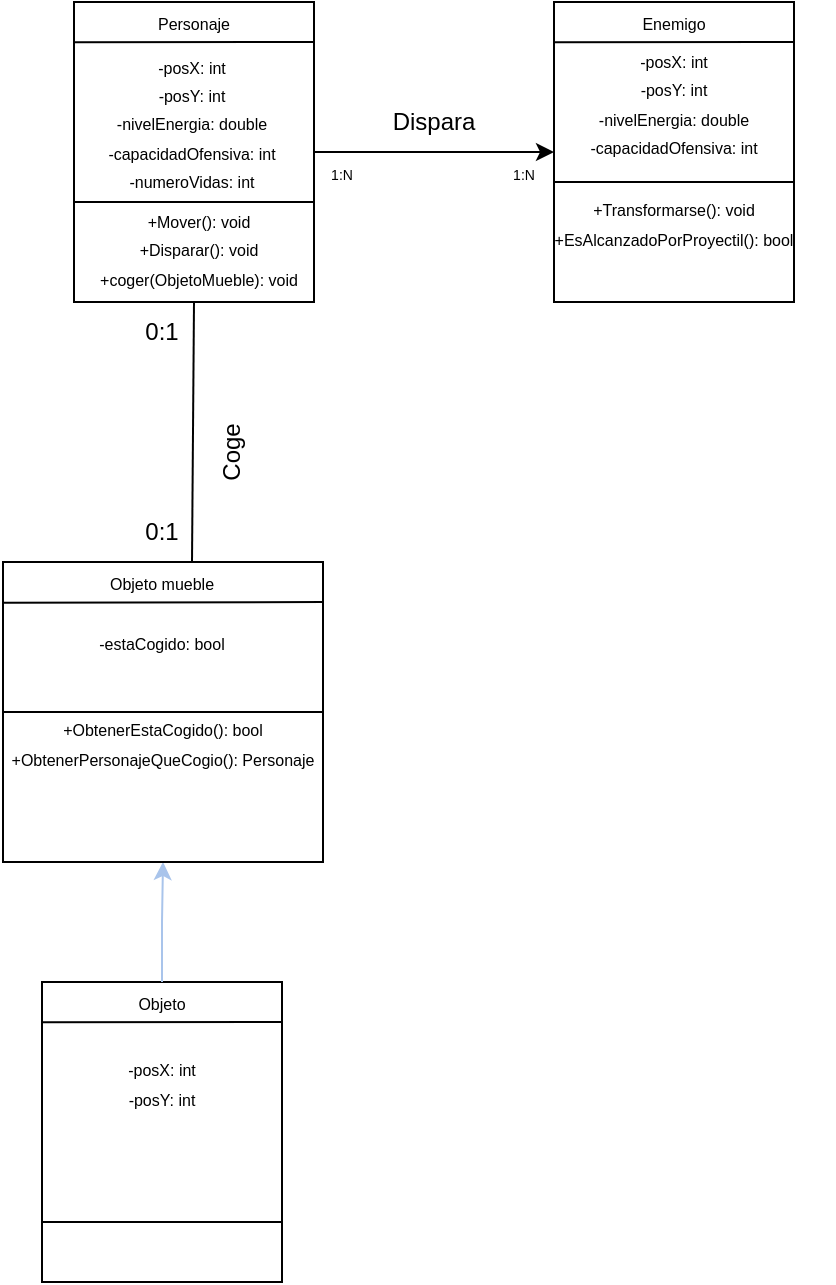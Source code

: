 <mxfile version="24.2.1" type="device">
  <diagram name="Page-1" id="r1jCTrlGhkuGiE3C5sfj">
    <mxGraphModel dx="332" dy="539" grid="1" gridSize="10" guides="1" tooltips="1" connect="1" arrows="1" fold="1" page="1" pageScale="1" pageWidth="850" pageHeight="1100" math="0" shadow="0">
      <root>
        <mxCell id="0" />
        <mxCell id="1" parent="0" />
        <mxCell id="mzTV1rFWOFSmvylBfMz7-30" style="edgeStyle=orthogonalEdgeStyle;rounded=0;orthogonalLoop=1;jettySize=auto;html=1;exitX=1;exitY=0.5;exitDx=0;exitDy=0;entryX=0;entryY=0.5;entryDx=0;entryDy=0;" edge="1" parent="1" source="mzTV1rFWOFSmvylBfMz7-1" target="mzTV1rFWOFSmvylBfMz7-5">
          <mxGeometry relative="1" as="geometry" />
        </mxCell>
        <mxCell id="mzTV1rFWOFSmvylBfMz7-1" value="" style="rounded=0;whiteSpace=wrap;html=1;" vertex="1" parent="1">
          <mxGeometry x="80" y="80" width="120" height="150" as="geometry" />
        </mxCell>
        <mxCell id="mzTV1rFWOFSmvylBfMz7-2" value="" style="endArrow=none;html=1;rounded=0;entryX=0.999;entryY=0.266;entryDx=0;entryDy=0;entryPerimeter=0;" edge="1" parent="1">
          <mxGeometry width="50" height="50" relative="1" as="geometry">
            <mxPoint x="80" y="100.1" as="sourcePoint" />
            <mxPoint x="199.88" y="100.0" as="targetPoint" />
          </mxGeometry>
        </mxCell>
        <mxCell id="mzTV1rFWOFSmvylBfMz7-3" value="" style="endArrow=none;html=1;rounded=0;entryX=0.999;entryY=0.266;entryDx=0;entryDy=0;entryPerimeter=0;" edge="1" parent="1">
          <mxGeometry width="50" height="50" relative="1" as="geometry">
            <mxPoint x="80" y="180" as="sourcePoint" />
            <mxPoint x="200" y="180" as="targetPoint" />
            <Array as="points">
              <mxPoint x="140" y="180" />
            </Array>
          </mxGeometry>
        </mxCell>
        <mxCell id="mzTV1rFWOFSmvylBfMz7-4" value="&lt;font style=&quot;font-size: 8px;&quot;&gt;Personaje&lt;/font&gt;" style="text;html=1;align=center;verticalAlign=middle;whiteSpace=wrap;rounded=0;" vertex="1" parent="1">
          <mxGeometry x="110" y="80" width="60" height="20" as="geometry" />
        </mxCell>
        <mxCell id="mzTV1rFWOFSmvylBfMz7-5" value="" style="rounded=0;whiteSpace=wrap;html=1;" vertex="1" parent="1">
          <mxGeometry x="320" y="80" width="120" height="150" as="geometry" />
        </mxCell>
        <mxCell id="mzTV1rFWOFSmvylBfMz7-6" value="" style="endArrow=none;html=1;rounded=0;entryX=0.999;entryY=0.266;entryDx=0;entryDy=0;entryPerimeter=0;" edge="1" parent="1">
          <mxGeometry width="50" height="50" relative="1" as="geometry">
            <mxPoint x="320" y="100.1" as="sourcePoint" />
            <mxPoint x="439.88" y="100.0" as="targetPoint" />
          </mxGeometry>
        </mxCell>
        <mxCell id="mzTV1rFWOFSmvylBfMz7-7" value="" style="endArrow=none;html=1;rounded=0;entryX=0.999;entryY=0.266;entryDx=0;entryDy=0;entryPerimeter=0;" edge="1" parent="1">
          <mxGeometry width="50" height="50" relative="1" as="geometry">
            <mxPoint x="320" y="170" as="sourcePoint" />
            <mxPoint x="440" y="170" as="targetPoint" />
          </mxGeometry>
        </mxCell>
        <mxCell id="mzTV1rFWOFSmvylBfMz7-8" value="&lt;font style=&quot;font-size: 8px;&quot;&gt;Enemigo&lt;/font&gt;" style="text;html=1;align=center;verticalAlign=middle;whiteSpace=wrap;rounded=0;" vertex="1" parent="1">
          <mxGeometry x="350" y="80" width="60" height="20" as="geometry" />
        </mxCell>
        <mxCell id="mzTV1rFWOFSmvylBfMz7-10" value="" style="rounded=0;whiteSpace=wrap;html=1;" vertex="1" parent="1">
          <mxGeometry x="64" y="570" width="120" height="150" as="geometry" />
        </mxCell>
        <mxCell id="mzTV1rFWOFSmvylBfMz7-11" value="" style="endArrow=none;html=1;rounded=0;entryX=0.999;entryY=0.266;entryDx=0;entryDy=0;entryPerimeter=0;" edge="1" parent="1">
          <mxGeometry width="50" height="50" relative="1" as="geometry">
            <mxPoint x="64" y="590.1" as="sourcePoint" />
            <mxPoint x="183.88" y="590" as="targetPoint" />
          </mxGeometry>
        </mxCell>
        <mxCell id="mzTV1rFWOFSmvylBfMz7-12" value="" style="endArrow=none;html=1;rounded=0;entryX=0.999;entryY=0.266;entryDx=0;entryDy=0;entryPerimeter=0;" edge="1" parent="1">
          <mxGeometry width="50" height="50" relative="1" as="geometry">
            <mxPoint x="64" y="690" as="sourcePoint" />
            <mxPoint x="184" y="690" as="targetPoint" />
          </mxGeometry>
        </mxCell>
        <mxCell id="mzTV1rFWOFSmvylBfMz7-34" style="edgeStyle=orthogonalEdgeStyle;rounded=0;orthogonalLoop=1;jettySize=auto;html=1;exitX=0.5;exitY=0;exitDx=0;exitDy=0;entryX=0.5;entryY=1;entryDx=0;entryDy=0;fillColor=#dae8fc;strokeColor=#A9C4EB;" edge="1" parent="1" source="mzTV1rFWOFSmvylBfMz7-13" target="mzTV1rFWOFSmvylBfMz7-16">
          <mxGeometry relative="1" as="geometry" />
        </mxCell>
        <mxCell id="mzTV1rFWOFSmvylBfMz7-13" value="&lt;font style=&quot;font-size: 8px;&quot;&gt;Objeto&lt;/font&gt;" style="text;html=1;align=center;verticalAlign=middle;whiteSpace=wrap;rounded=0;" vertex="1" parent="1">
          <mxGeometry x="94" y="570" width="60" height="20" as="geometry" />
        </mxCell>
        <mxCell id="mzTV1rFWOFSmvylBfMz7-16" value="" style="rounded=0;whiteSpace=wrap;html=1;" vertex="1" parent="1">
          <mxGeometry x="44.5" y="360" width="160" height="150" as="geometry" />
        </mxCell>
        <mxCell id="mzTV1rFWOFSmvylBfMz7-17" value="" style="endArrow=none;html=1;rounded=0;exitX=-0.001;exitY=0.136;exitDx=0;exitDy=0;exitPerimeter=0;" edge="1" parent="1" source="mzTV1rFWOFSmvylBfMz7-16">
          <mxGeometry width="50" height="50" relative="1" as="geometry">
            <mxPoint x="53.5" y="380.1" as="sourcePoint" />
            <mxPoint x="204.5" y="380" as="targetPoint" />
          </mxGeometry>
        </mxCell>
        <mxCell id="mzTV1rFWOFSmvylBfMz7-18" value="" style="endArrow=none;html=1;rounded=0;entryX=1;entryY=0.5;entryDx=0;entryDy=0;exitX=0;exitY=0.5;exitDx=0;exitDy=0;" edge="1" parent="1" source="mzTV1rFWOFSmvylBfMz7-16" target="mzTV1rFWOFSmvylBfMz7-16">
          <mxGeometry width="50" height="50" relative="1" as="geometry">
            <mxPoint x="54.5" y="434.8" as="sourcePoint" />
            <mxPoint x="174.5" y="434.8" as="targetPoint" />
          </mxGeometry>
        </mxCell>
        <mxCell id="mzTV1rFWOFSmvylBfMz7-19" value="&lt;font style=&quot;font-size: 8px;&quot;&gt;Objeto mueble&lt;/font&gt;" style="text;html=1;align=center;verticalAlign=middle;whiteSpace=wrap;rounded=0;" vertex="1" parent="1">
          <mxGeometry x="94" y="360" width="60" height="20" as="geometry" />
        </mxCell>
        <mxCell id="mzTV1rFWOFSmvylBfMz7-21" value="&lt;font style=&quot;font-size: 8px;&quot;&gt;-posX: int&lt;/font&gt;&lt;div&gt;&lt;font style=&quot;font-size: 8px;&quot;&gt;-posY: int&lt;/font&gt;&lt;/div&gt;&lt;div&gt;&lt;font style=&quot;font-size: 8px;&quot;&gt;-nivelEnergia: double&lt;/font&gt;&lt;/div&gt;&lt;div&gt;&lt;font style=&quot;font-size: 8px;&quot;&gt;-capacidadOfensiva: int&lt;/font&gt;&lt;/div&gt;&lt;div&gt;&lt;font style=&quot;font-size: 8px;&quot;&gt;-numeroVidas: int&lt;/font&gt;&lt;/div&gt;" style="text;html=1;align=center;verticalAlign=middle;whiteSpace=wrap;rounded=0;" vertex="1" parent="1">
          <mxGeometry x="94" y="130" width="90" height="20" as="geometry" />
        </mxCell>
        <mxCell id="mzTV1rFWOFSmvylBfMz7-22" value="&lt;font style=&quot;font-size: 8px;&quot;&gt;-posX: int&lt;/font&gt;&lt;div&gt;&lt;font style=&quot;font-size: 8px;&quot;&gt;-posY: int&lt;/font&gt;&lt;/div&gt;&lt;div&gt;&lt;font style=&quot;font-size: 8px;&quot;&gt;&lt;div style=&quot;font-size: 12px;&quot;&gt;&lt;font style=&quot;font-size: 8px;&quot;&gt;-nivelEnergia: double&lt;/font&gt;&lt;/div&gt;&lt;div style=&quot;font-size: 12px;&quot;&gt;&lt;font style=&quot;font-size: 8px;&quot;&gt;-capacidadOfensiva: int&lt;/font&gt;&lt;/div&gt;&lt;/font&gt;&lt;/div&gt;" style="text;html=1;align=center;verticalAlign=middle;whiteSpace=wrap;rounded=0;" vertex="1" parent="1">
          <mxGeometry x="335" y="120" width="90" height="20" as="geometry" />
        </mxCell>
        <mxCell id="mzTV1rFWOFSmvylBfMz7-23" value="&lt;font style=&quot;font-size: 8px;&quot;&gt;-posX: int&lt;/font&gt;&lt;div&gt;&lt;font style=&quot;font-size: 8px;&quot;&gt;-posY: int&lt;/font&gt;&lt;/div&gt;" style="text;html=1;align=center;verticalAlign=middle;whiteSpace=wrap;rounded=0;" vertex="1" parent="1">
          <mxGeometry x="94" y="610" width="60" height="20" as="geometry" />
        </mxCell>
        <mxCell id="mzTV1rFWOFSmvylBfMz7-25" value="&lt;span style=&quot;font-size: 8px;&quot;&gt;-estaCogido: bool&lt;/span&gt;" style="text;html=1;align=center;verticalAlign=middle;whiteSpace=wrap;rounded=0;" vertex="1" parent="1">
          <mxGeometry x="74" y="390" width="100" height="20" as="geometry" />
        </mxCell>
        <mxCell id="mzTV1rFWOFSmvylBfMz7-27" value="&lt;span style=&quot;font-size: 8px;&quot;&gt;+Mover(): void&lt;/span&gt;&lt;div&gt;&lt;span style=&quot;font-size: 8px;&quot;&gt;+Disparar(): void&lt;/span&gt;&lt;/div&gt;&lt;div&gt;&lt;span style=&quot;font-size: 8px;&quot;&gt;+coger(ObjetoMueble): void&lt;/span&gt;&lt;/div&gt;&lt;div&gt;&lt;br&gt;&lt;/div&gt;" style="text;html=1;align=center;verticalAlign=middle;whiteSpace=wrap;rounded=0;" vertex="1" parent="1">
          <mxGeometry x="85" y="200" width="115" height="20" as="geometry" />
        </mxCell>
        <mxCell id="mzTV1rFWOFSmvylBfMz7-29" value="&lt;div&gt;&lt;span style=&quot;font-size: 8px;&quot;&gt;+Transformarse(): void&lt;/span&gt;&lt;/div&gt;&lt;div&gt;&lt;span style=&quot;font-size: 8px;&quot;&gt;+EsAlcanzadoPorProyectil(): bool&lt;/span&gt;&lt;/div&gt;" style="text;html=1;align=center;verticalAlign=middle;whiteSpace=wrap;rounded=0;" vertex="1" parent="1">
          <mxGeometry x="300" y="180" width="160" height="20" as="geometry" />
        </mxCell>
        <mxCell id="mzTV1rFWOFSmvylBfMz7-31" value="Dispara" style="text;html=1;align=center;verticalAlign=middle;whiteSpace=wrap;rounded=0;" vertex="1" parent="1">
          <mxGeometry x="230" y="125" width="60" height="30" as="geometry" />
        </mxCell>
        <mxCell id="mzTV1rFWOFSmvylBfMz7-32" value="&lt;font style=&quot;font-size: 7px;&quot;&gt;1:N&lt;/font&gt;" style="text;html=1;align=center;verticalAlign=middle;whiteSpace=wrap;rounded=0;" vertex="1" parent="1">
          <mxGeometry x="275" y="150" width="60" height="30" as="geometry" />
        </mxCell>
        <mxCell id="mzTV1rFWOFSmvylBfMz7-33" value="&lt;font style=&quot;font-size: 7px;&quot;&gt;1:N&lt;/font&gt;" style="text;html=1;align=center;verticalAlign=middle;whiteSpace=wrap;rounded=0;" vertex="1" parent="1">
          <mxGeometry x="184" y="150" width="60" height="30" as="geometry" />
        </mxCell>
        <mxCell id="mzTV1rFWOFSmvylBfMz7-36" value="" style="endArrow=none;html=1;rounded=0;entryX=0.5;entryY=1;entryDx=0;entryDy=0;exitX=0.75;exitY=1;exitDx=0;exitDy=0;" edge="1" parent="1" source="mzTV1rFWOFSmvylBfMz7-39" target="mzTV1rFWOFSmvylBfMz7-1">
          <mxGeometry width="50" height="50" relative="1" as="geometry">
            <mxPoint x="100" y="280" as="sourcePoint" />
            <mxPoint x="150" y="230" as="targetPoint" />
          </mxGeometry>
        </mxCell>
        <mxCell id="mzTV1rFWOFSmvylBfMz7-37" value="Coge" style="text;html=1;align=center;verticalAlign=middle;whiteSpace=wrap;rounded=0;rotation=-90;" vertex="1" parent="1">
          <mxGeometry x="129" y="290" width="60" height="30" as="geometry" />
        </mxCell>
        <mxCell id="mzTV1rFWOFSmvylBfMz7-38" value="0:1" style="text;html=1;align=center;verticalAlign=middle;whiteSpace=wrap;rounded=0;" vertex="1" parent="1">
          <mxGeometry x="94" y="230" width="60" height="30" as="geometry" />
        </mxCell>
        <mxCell id="mzTV1rFWOFSmvylBfMz7-40" value="" style="endArrow=none;html=1;rounded=0;exitX=0.5;exitY=0;exitDx=0;exitDy=0;entryX=0.5;entryY=1;entryDx=0;entryDy=0;" edge="1" parent="1" source="mzTV1rFWOFSmvylBfMz7-19">
          <mxGeometry width="50" height="50" relative="1" as="geometry">
            <mxPoint x="113.5" y="360" as="sourcePoint" />
            <mxPoint x="98.5" y="360" as="targetPoint" />
          </mxGeometry>
        </mxCell>
        <mxCell id="mzTV1rFWOFSmvylBfMz7-39" value="0:1" style="text;html=1;align=center;verticalAlign=middle;whiteSpace=wrap;rounded=0;" vertex="1" parent="1">
          <mxGeometry x="94" y="330" width="60" height="30" as="geometry" />
        </mxCell>
        <mxCell id="mzTV1rFWOFSmvylBfMz7-44" value="&lt;span style=&quot;font-size: 8px;&quot;&gt;+ObtenerEstaCogido(): bool&lt;/span&gt;&lt;div&gt;&lt;span style=&quot;font-size: 8px;&quot;&gt;+ObtenerPersonajeQueCogio(): Personaje&lt;/span&gt;&lt;/div&gt;" style="text;html=1;align=center;verticalAlign=middle;whiteSpace=wrap;rounded=0;" vertex="1" parent="1">
          <mxGeometry x="43.5" y="440" width="161" height="20" as="geometry" />
        </mxCell>
      </root>
    </mxGraphModel>
  </diagram>
</mxfile>

